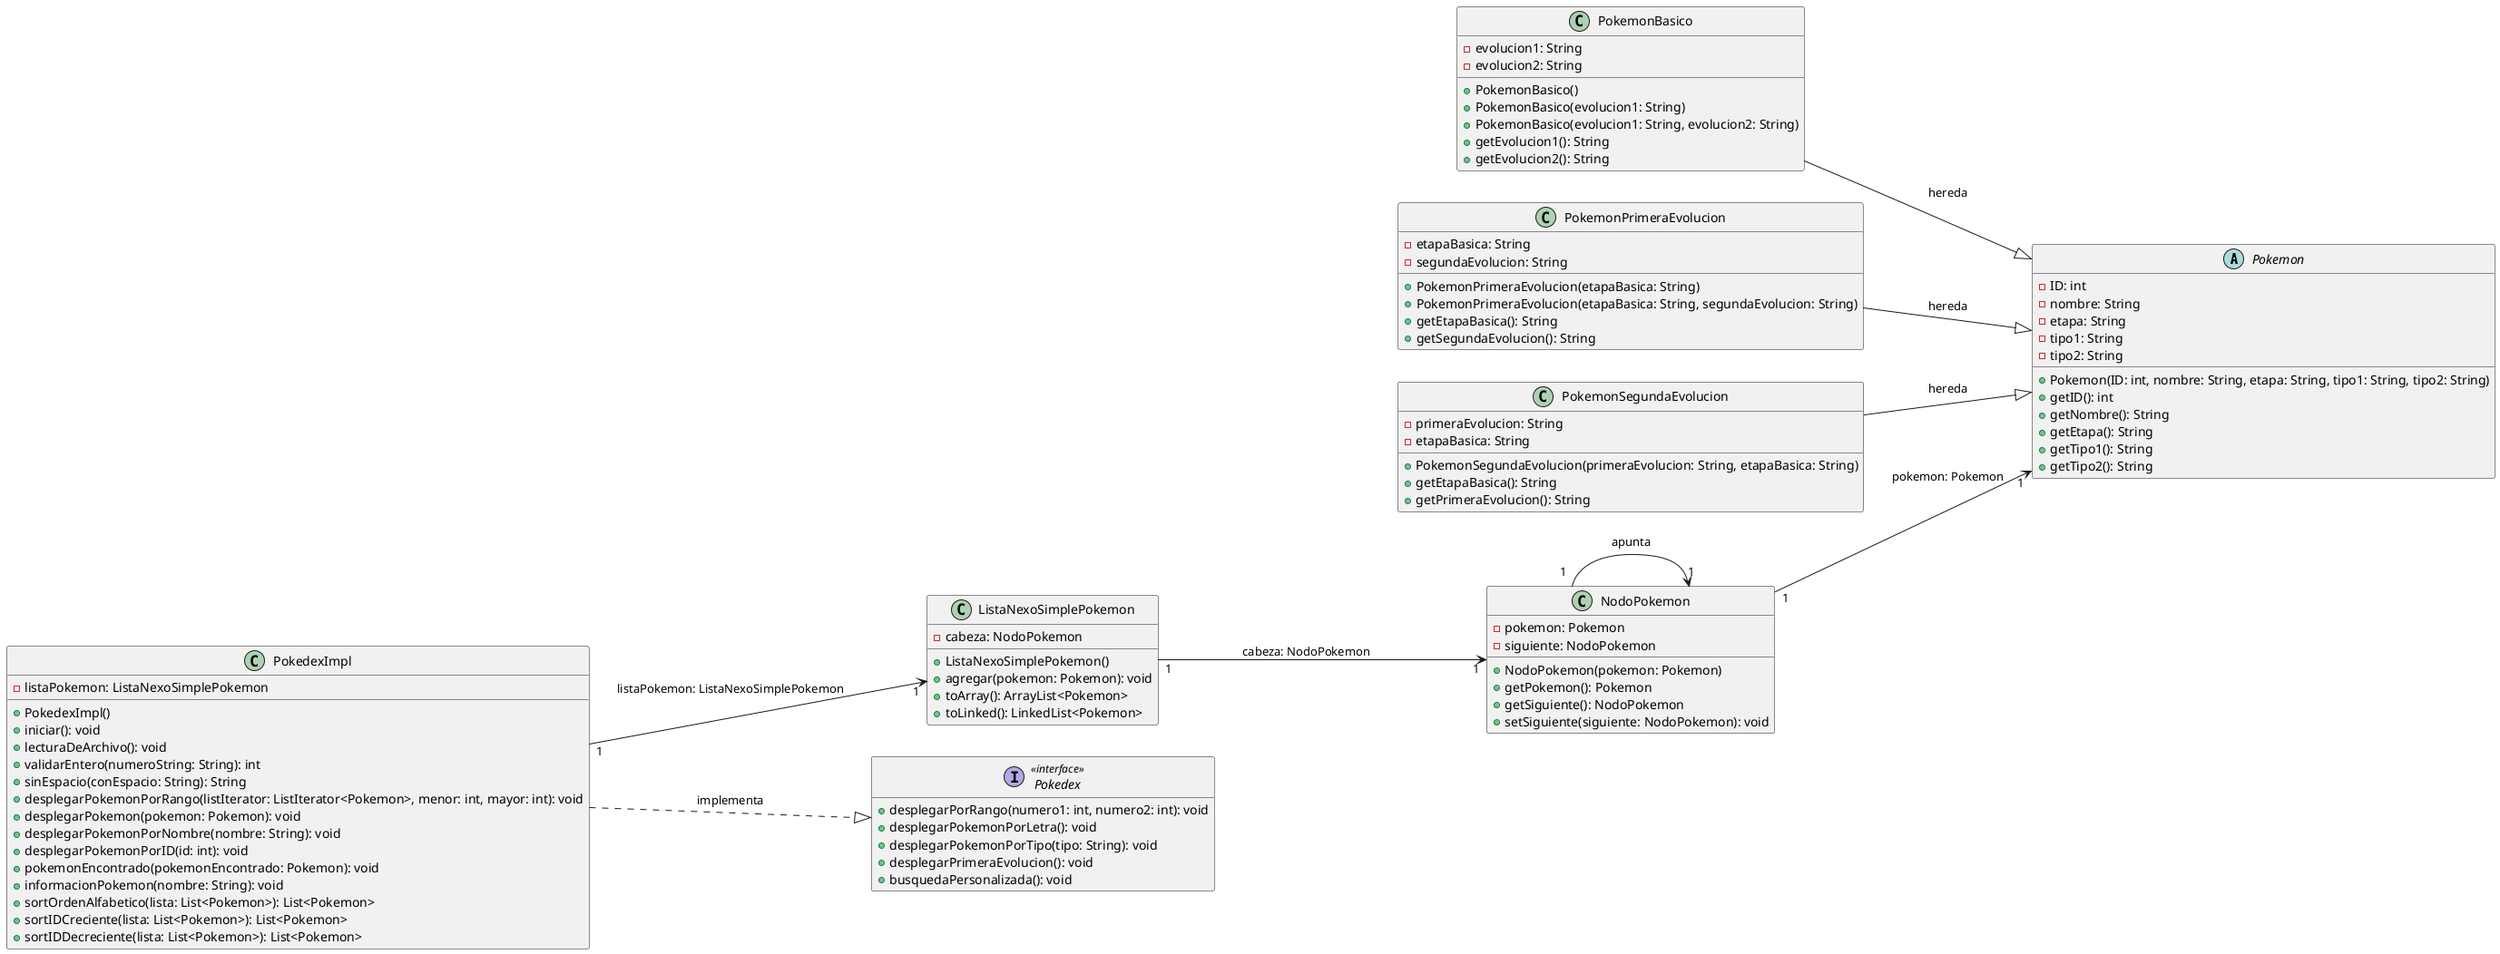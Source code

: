 @startuml
left to right direction
hide empty members

abstract class Pokemon{
-ID: int
-nombre: String
-etapa: String
-tipo1: String
-tipo2: String
+Pokemon(ID: int, nombre: String, etapa: String, tipo1: String, tipo2: String)
+getID(): int
+getNombre(): String
+getEtapa(): String
+getTipo1(): String
+getTipo2(): String
}

class PokemonBasico{
-evolucion1: String
-evolucion2: String
+PokemonBasico()
+PokemonBasico(evolucion1: String)
+PokemonBasico(evolucion1: String, evolucion2: String)
+getEvolucion1(): String
+getEvolucion2(): String
}

class PokemonPrimeraEvolucion{
-etapaBasica: String
-segundaEvolucion: String
+PokemonPrimeraEvolucion(etapaBasica: String)
+PokemonPrimeraEvolucion(etapaBasica: String, segundaEvolucion: String)
+getEtapaBasica(): String
+getSegundaEvolucion(): String
}

class PokemonSegundaEvolucion{
-primeraEvolucion: String
-etapaBasica: String
+PokemonSegundaEvolucion(primeraEvolucion: String, etapaBasica: String)
+getEtapaBasica(): String
+getPrimeraEvolucion(): String
}
class ListaNexoSimplePokemon{
-cabeza: NodoPokemon
+ListaNexoSimplePokemon()
+agregar(pokemon: Pokemon): void
+toArray(): ArrayList<Pokemon>
+toLinked(): LinkedList<Pokemon>
}
class NodoPokemon{
-pokemon: Pokemon
-siguiente: NodoPokemon
+NodoPokemon(pokemon: Pokemon)
+getPokemon(): Pokemon
+getSiguiente(): NodoPokemon
+setSiguiente(siguiente: NodoPokemon): void
}

class PokedexImpl{
-listaPokemon: ListaNexoSimplePokemon
+PokedexImpl()
+iniciar(): void
+lecturaDeArchivo(): void
+validarEntero(numeroString: String): int
+sinEspacio(conEspacio: String): String
+desplegarPokemonPorRango(listIterator: ListIterator<Pokemon>, menor: int, mayor: int): void
+desplegarPokemon(pokemon: Pokemon): void
+desplegarPokemonPorNombre(nombre: String): void
+desplegarPokemonPorID(id: int): void
+pokemonEncontrado(pokemonEncontrado: Pokemon): void
+informacionPokemon(nombre: String): void
+sortOrdenAlfabetico(lista: List<Pokemon>): List<Pokemon>
+sortIDCreciente(lista: List<Pokemon>): List<Pokemon>
+sortIDDecreciente(lista: List<Pokemon>): List<Pokemon>
}
interface Pokedex <<interface>> {
+desplegarPorRango(numero1: int, numero2: int): void
+desplegarPokemonPorLetra(): void
+desplegarPokemonPorTipo(tipo: String): void
+desplegarPrimeraEvolucion(): void
+busquedaPersonalizada(): void
}

NodoPokemon "1"-->"1" NodoPokemon : apunta
ListaNexoSimplePokemon "1"-->"1" NodoPokemon : cabeza: NodoPokemon
PokedexImpl ..|> Pokedex : implementa
PokemonBasico --|> Pokemon : hereda
PokemonPrimeraEvolucion --|> Pokemon : hereda
PokemonSegundaEvolucion --|> Pokemon : hereda
NodoPokemon "1"-->"1" Pokemon : pokemon: Pokemon
PokedexImpl "1"-->"1" ListaNexoSimplePokemon : listaPokemon: ListaNexoSimplePokemon


@enduml